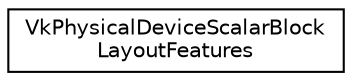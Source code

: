 digraph "Graphical Class Hierarchy"
{
 // LATEX_PDF_SIZE
  edge [fontname="Helvetica",fontsize="10",labelfontname="Helvetica",labelfontsize="10"];
  node [fontname="Helvetica",fontsize="10",shape=record];
  rankdir="LR";
  Node0 [label="VkPhysicalDeviceScalarBlock\lLayoutFeatures",height=0.2,width=0.4,color="black", fillcolor="white", style="filled",URL="$structVkPhysicalDeviceScalarBlockLayoutFeatures.html",tooltip=" "];
}
